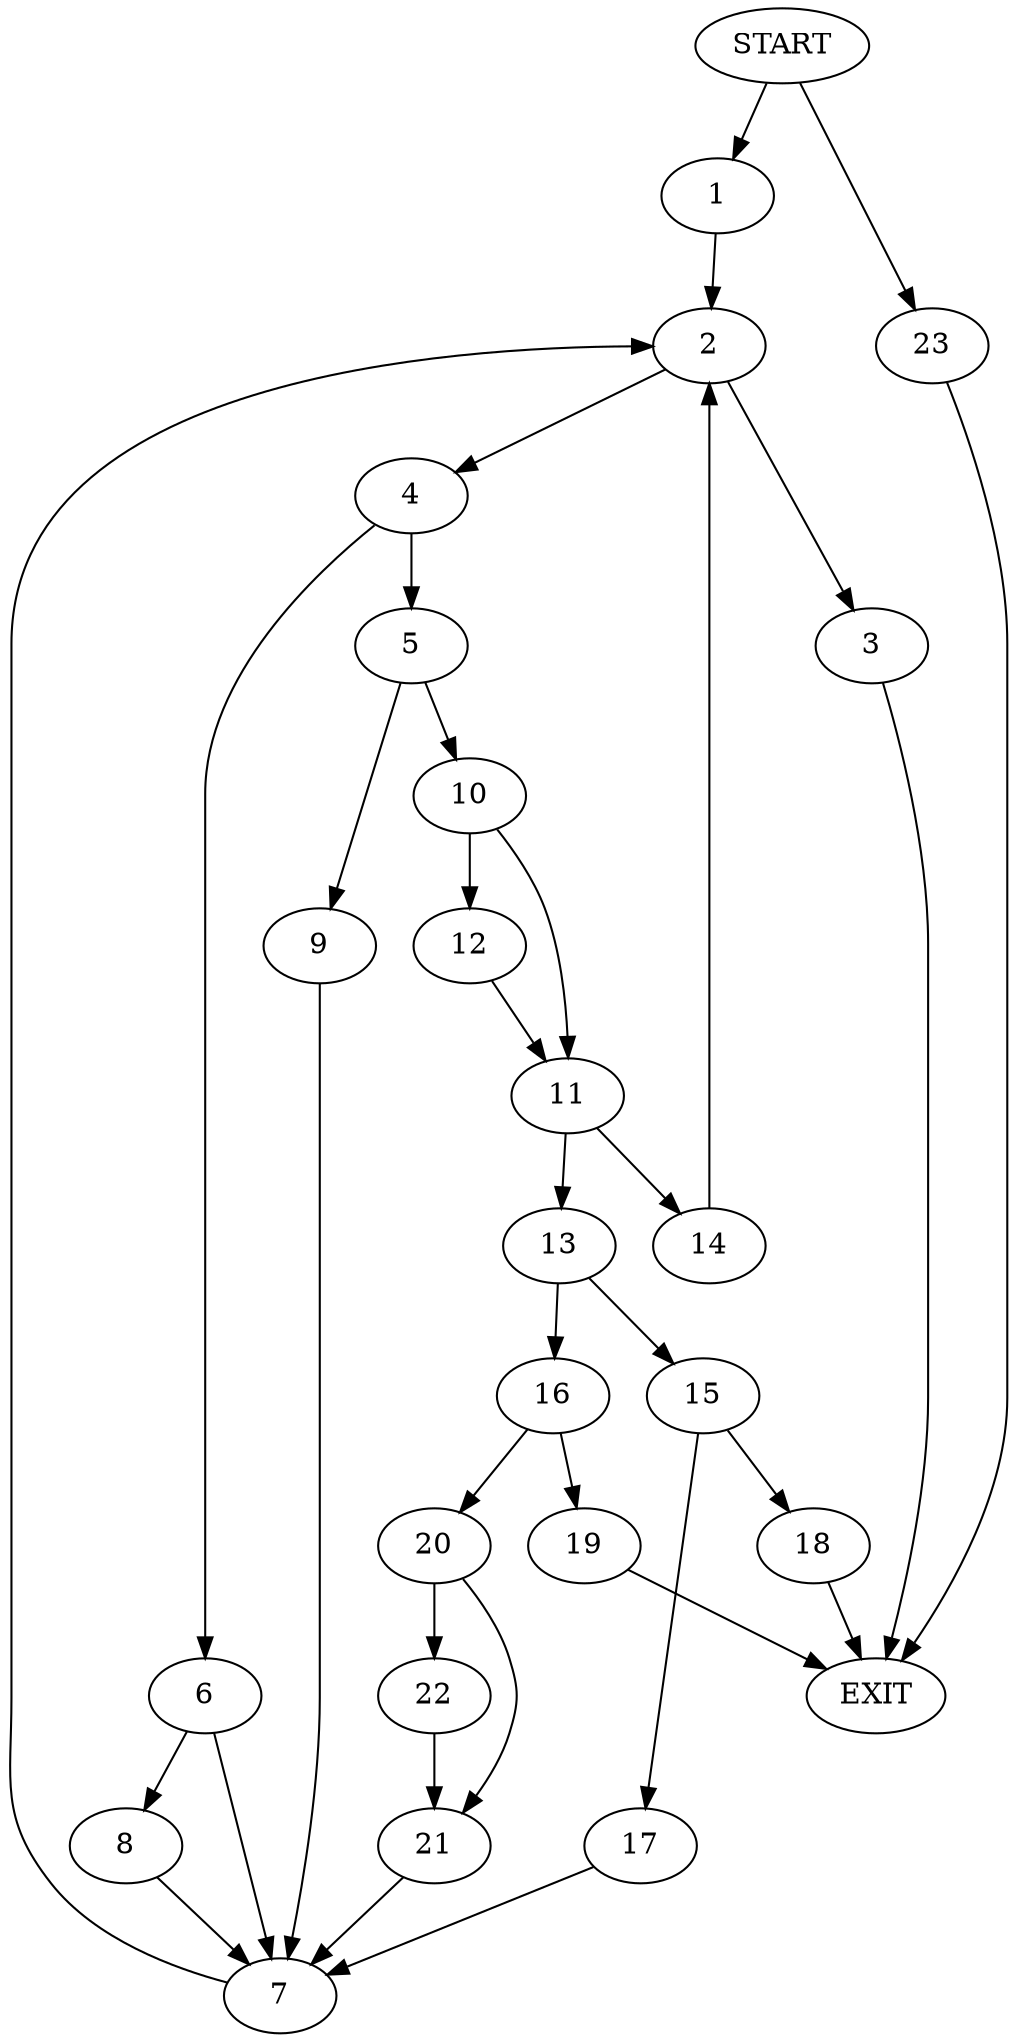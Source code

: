 digraph {
0 [label="START"]
24 [label="EXIT"]
0 -> 1
1 -> 2
2 -> 3
2 -> 4
3 -> 24
4 -> 5
4 -> 6
6 -> 7
6 -> 8
5 -> 9
5 -> 10
7 -> 2
8 -> 7
10 -> 11
10 -> 12
9 -> 7
12 -> 11
11 -> 13
11 -> 14
14 -> 2
13 -> 15
13 -> 16
15 -> 17
15 -> 18
16 -> 19
16 -> 20
18 -> 24
17 -> 7
19 -> 24
20 -> 21
20 -> 22
22 -> 21
21 -> 7
0 -> 23
23 -> 24
}
